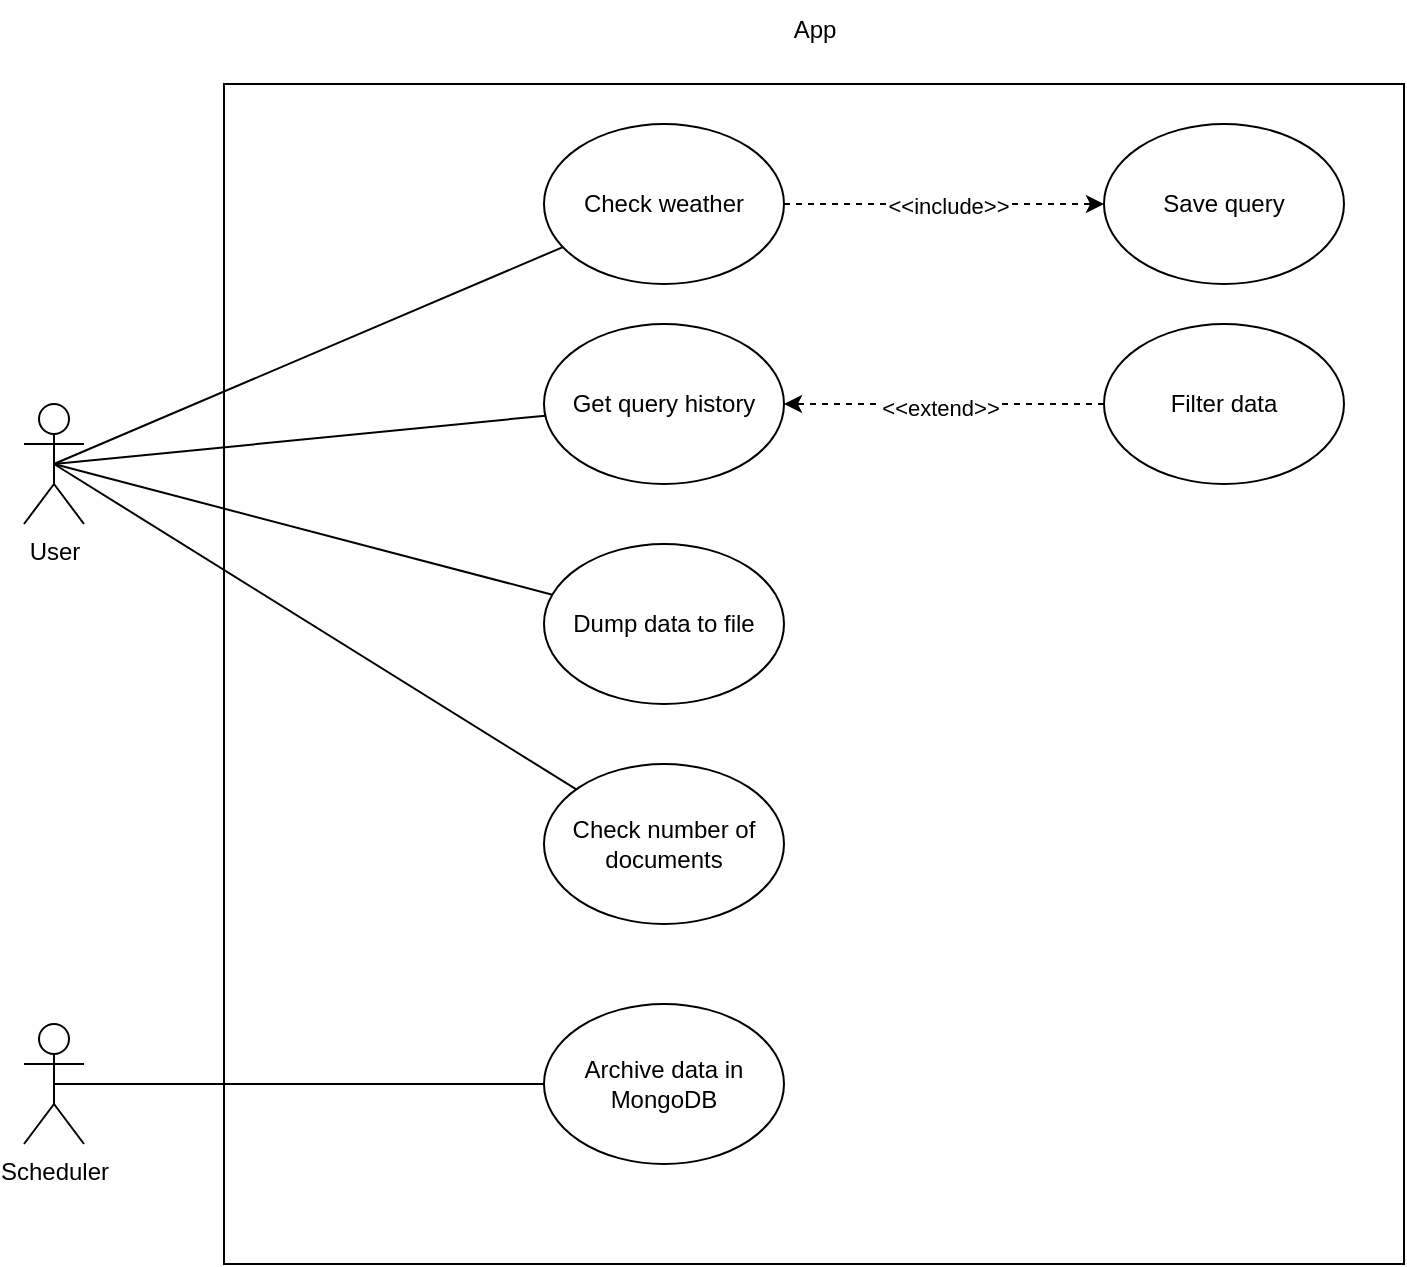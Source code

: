 <mxfile version="27.0.9">
  <diagram name="Page-1" id="cIlQILCrrGd4KflBWFBI">
    <mxGraphModel dx="1426" dy="841" grid="1" gridSize="10" guides="1" tooltips="1" connect="1" arrows="1" fold="1" page="1" pageScale="1" pageWidth="850" pageHeight="1100" math="0" shadow="0">
      <root>
        <mxCell id="0" />
        <mxCell id="1" parent="0" />
        <object label="User&lt;div&gt;&lt;br&gt;&lt;/div&gt;" User="" id="MhZQp5iminDmEZ7JEeEy-1">
          <mxCell style="shape=umlActor;verticalLabelPosition=bottom;verticalAlign=top;html=1;outlineConnect=0;" vertex="1" parent="1">
            <mxGeometry x="200" y="220" width="30" height="60" as="geometry" />
          </mxCell>
        </object>
        <mxCell id="MhZQp5iminDmEZ7JEeEy-2" value="Scheduler" style="shape=umlActor;verticalLabelPosition=bottom;verticalAlign=top;html=1;outlineConnect=0;" vertex="1" parent="1">
          <mxGeometry x="200" y="530" width="30" height="60" as="geometry" />
        </mxCell>
        <mxCell id="MhZQp5iminDmEZ7JEeEy-5" value="" style="rounded=0;whiteSpace=wrap;html=1;" vertex="1" parent="1">
          <mxGeometry x="300" y="60" width="590" height="590" as="geometry" />
        </mxCell>
        <mxCell id="MhZQp5iminDmEZ7JEeEy-6" value="App" style="text;html=1;align=center;verticalAlign=middle;resizable=0;points=[];autosize=1;strokeColor=none;fillColor=none;" vertex="1" parent="1">
          <mxGeometry x="575" y="18" width="40" height="30" as="geometry" />
        </mxCell>
        <mxCell id="MhZQp5iminDmEZ7JEeEy-28" style="edgeStyle=orthogonalEdgeStyle;rounded=0;orthogonalLoop=1;jettySize=auto;html=1;dashed=1;" edge="1" parent="1" source="MhZQp5iminDmEZ7JEeEy-7" target="MhZQp5iminDmEZ7JEeEy-8">
          <mxGeometry relative="1" as="geometry" />
        </mxCell>
        <mxCell id="MhZQp5iminDmEZ7JEeEy-30" value="&amp;lt;&amp;lt;include&amp;gt;&amp;gt;" style="edgeLabel;html=1;align=center;verticalAlign=middle;resizable=0;points=[];" vertex="1" connectable="0" parent="MhZQp5iminDmEZ7JEeEy-28">
          <mxGeometry x="0.025" y="-1" relative="1" as="geometry">
            <mxPoint as="offset" />
          </mxGeometry>
        </mxCell>
        <mxCell id="MhZQp5iminDmEZ7JEeEy-7" value="Check weather" style="ellipse;whiteSpace=wrap;html=1;" vertex="1" parent="1">
          <mxGeometry x="460" y="80" width="120" height="80" as="geometry" />
        </mxCell>
        <mxCell id="MhZQp5iminDmEZ7JEeEy-8" value="Save query" style="ellipse;whiteSpace=wrap;html=1;" vertex="1" parent="1">
          <mxGeometry x="740" y="80" width="120" height="80" as="geometry" />
        </mxCell>
        <mxCell id="MhZQp5iminDmEZ7JEeEy-9" value="Dump data to file" style="ellipse;whiteSpace=wrap;html=1;" vertex="1" parent="1">
          <mxGeometry x="460" y="290" width="120" height="80" as="geometry" />
        </mxCell>
        <mxCell id="MhZQp5iminDmEZ7JEeEy-10" value="Check number of documents" style="ellipse;whiteSpace=wrap;html=1;" vertex="1" parent="1">
          <mxGeometry x="460" y="400" width="120" height="80" as="geometry" />
        </mxCell>
        <mxCell id="MhZQp5iminDmEZ7JEeEy-11" value="Get query history" style="ellipse;whiteSpace=wrap;html=1;" vertex="1" parent="1">
          <mxGeometry x="460" y="180" width="120" height="80" as="geometry" />
        </mxCell>
        <mxCell id="MhZQp5iminDmEZ7JEeEy-13" value="Archive data in MongoDB" style="ellipse;whiteSpace=wrap;html=1;" vertex="1" parent="1">
          <mxGeometry x="460" y="520" width="120" height="80" as="geometry" />
        </mxCell>
        <mxCell id="MhZQp5iminDmEZ7JEeEy-23" value="" style="endArrow=none;html=1;rounded=0;exitX=0.5;exitY=0.5;exitDx=0;exitDy=0;exitPerimeter=0;" edge="1" parent="1" source="MhZQp5iminDmEZ7JEeEy-1" target="MhZQp5iminDmEZ7JEeEy-7">
          <mxGeometry width="50" height="50" relative="1" as="geometry">
            <mxPoint x="700" y="460" as="sourcePoint" />
            <mxPoint x="750" y="410" as="targetPoint" />
          </mxGeometry>
        </mxCell>
        <mxCell id="MhZQp5iminDmEZ7JEeEy-24" value="" style="endArrow=none;html=1;rounded=0;exitX=0.5;exitY=0.5;exitDx=0;exitDy=0;exitPerimeter=0;" edge="1" parent="1" source="MhZQp5iminDmEZ7JEeEy-1" target="MhZQp5iminDmEZ7JEeEy-11">
          <mxGeometry width="50" height="50" relative="1" as="geometry">
            <mxPoint x="220" y="170" as="sourcePoint" />
            <mxPoint x="492" y="162" as="targetPoint" />
          </mxGeometry>
        </mxCell>
        <mxCell id="MhZQp5iminDmEZ7JEeEy-25" value="" style="endArrow=none;html=1;rounded=0;exitX=0.5;exitY=0.5;exitDx=0;exitDy=0;exitPerimeter=0;" edge="1" parent="1" source="MhZQp5iminDmEZ7JEeEy-1" target="MhZQp5iminDmEZ7JEeEy-9">
          <mxGeometry width="50" height="50" relative="1" as="geometry">
            <mxPoint x="380" y="278" as="sourcePoint" />
            <mxPoint x="612" y="240" as="targetPoint" />
          </mxGeometry>
        </mxCell>
        <mxCell id="MhZQp5iminDmEZ7JEeEy-26" value="" style="endArrow=none;html=1;rounded=0;exitX=0.5;exitY=0.5;exitDx=0;exitDy=0;exitPerimeter=0;" edge="1" parent="1" source="MhZQp5iminDmEZ7JEeEy-1" target="MhZQp5iminDmEZ7JEeEy-10">
          <mxGeometry width="50" height="50" relative="1" as="geometry">
            <mxPoint x="430" y="278" as="sourcePoint" />
            <mxPoint x="662" y="240" as="targetPoint" />
          </mxGeometry>
        </mxCell>
        <mxCell id="MhZQp5iminDmEZ7JEeEy-27" value="" style="endArrow=none;html=1;rounded=0;exitX=0.5;exitY=0.5;exitDx=0;exitDy=0;exitPerimeter=0;" edge="1" parent="1" source="MhZQp5iminDmEZ7JEeEy-2" target="MhZQp5iminDmEZ7JEeEy-13">
          <mxGeometry width="50" height="50" relative="1" as="geometry">
            <mxPoint x="490" y="418" as="sourcePoint" />
            <mxPoint x="722" y="380" as="targetPoint" />
          </mxGeometry>
        </mxCell>
        <mxCell id="MhZQp5iminDmEZ7JEeEy-32" value="Filter data" style="ellipse;whiteSpace=wrap;html=1;" vertex="1" parent="1">
          <mxGeometry x="740" y="180" width="120" height="80" as="geometry" />
        </mxCell>
        <mxCell id="MhZQp5iminDmEZ7JEeEy-33" value="" style="endArrow=classic;html=1;rounded=0;dashed=1;" edge="1" parent="1" source="MhZQp5iminDmEZ7JEeEy-32" target="MhZQp5iminDmEZ7JEeEy-11">
          <mxGeometry width="50" height="50" relative="1" as="geometry">
            <mxPoint x="700" y="360" as="sourcePoint" />
            <mxPoint x="750" y="310" as="targetPoint" />
          </mxGeometry>
        </mxCell>
        <mxCell id="MhZQp5iminDmEZ7JEeEy-34" value="&amp;lt;&amp;lt;extend&amp;gt;&amp;gt;" style="edgeLabel;html=1;align=center;verticalAlign=middle;resizable=0;points=[];" vertex="1" connectable="0" parent="MhZQp5iminDmEZ7JEeEy-33">
          <mxGeometry x="0.025" y="2" relative="1" as="geometry">
            <mxPoint as="offset" />
          </mxGeometry>
        </mxCell>
      </root>
    </mxGraphModel>
  </diagram>
</mxfile>
